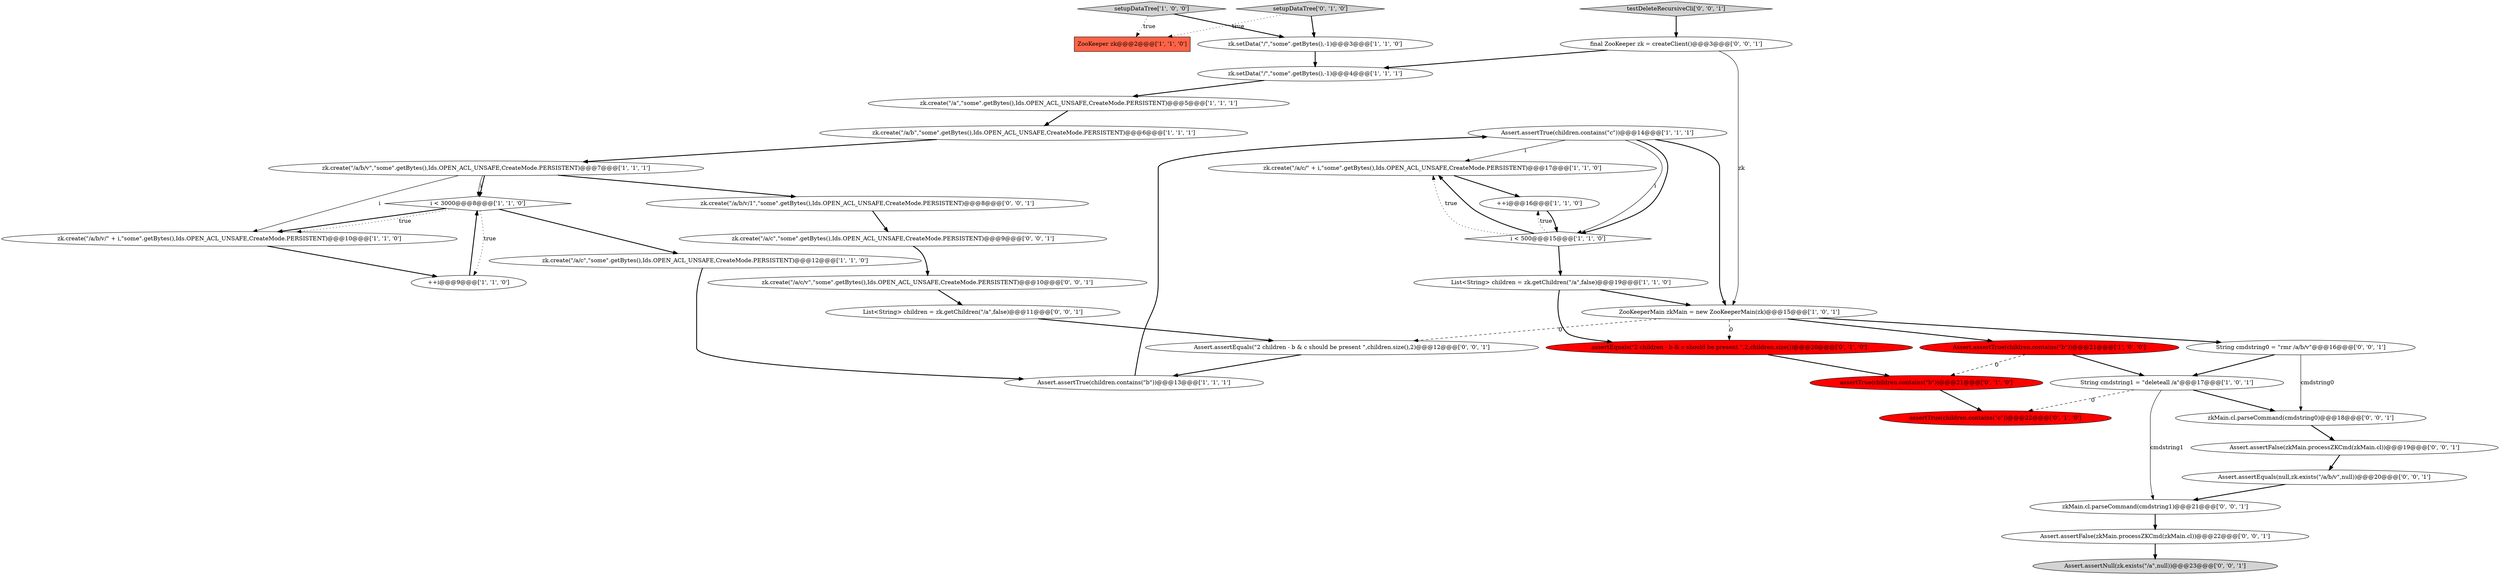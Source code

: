 digraph {
3 [style = filled, label = "Assert.assertTrue(children.contains(\"c\"))@@@14@@@['1', '1', '1']", fillcolor = white, shape = ellipse image = "AAA0AAABBB1BBB"];
36 [style = filled, label = "Assert.assertNull(zk.exists(\"/a\",null))@@@23@@@['0', '0', '1']", fillcolor = lightgray, shape = ellipse image = "AAA0AAABBB3BBB"];
28 [style = filled, label = "String cmdstring0 = \"rmr /a/b/v\"@@@16@@@['0', '0', '1']", fillcolor = white, shape = ellipse image = "AAA0AAABBB3BBB"];
34 [style = filled, label = "testDeleteRecursiveCli['0', '0', '1']", fillcolor = lightgray, shape = diamond image = "AAA0AAABBB3BBB"];
0 [style = filled, label = "zk.create(\"/a\",\"some\".getBytes(),Ids.OPEN_ACL_UNSAFE,CreateMode.PERSISTENT)@@@5@@@['1', '1', '1']", fillcolor = white, shape = ellipse image = "AAA0AAABBB1BBB"];
15 [style = filled, label = "zk.create(\"/a/c/\" + i,\"some\".getBytes(),Ids.OPEN_ACL_UNSAFE,CreateMode.PERSISTENT)@@@17@@@['1', '1', '0']", fillcolor = white, shape = ellipse image = "AAA0AAABBB1BBB"];
25 [style = filled, label = "final ZooKeeper zk = createClient()@@@3@@@['0', '0', '1']", fillcolor = white, shape = ellipse image = "AAA0AAABBB3BBB"];
11 [style = filled, label = "zk.create(\"/a/b\",\"some\".getBytes(),Ids.OPEN_ACL_UNSAFE,CreateMode.PERSISTENT)@@@6@@@['1', '1', '1']", fillcolor = white, shape = ellipse image = "AAA0AAABBB1BBB"];
12 [style = filled, label = "zk.create(\"/a/c\",\"some\".getBytes(),Ids.OPEN_ACL_UNSAFE,CreateMode.PERSISTENT)@@@12@@@['1', '1', '0']", fillcolor = white, shape = ellipse image = "AAA0AAABBB1BBB"];
14 [style = filled, label = "++i@@@16@@@['1', '1', '0']", fillcolor = white, shape = ellipse image = "AAA0AAABBB1BBB"];
16 [style = filled, label = "List<String> children = zk.getChildren(\"/a\",false)@@@19@@@['1', '1', '0']", fillcolor = white, shape = ellipse image = "AAA0AAABBB1BBB"];
24 [style = filled, label = "Assert.assertFalse(zkMain.processZKCmd(zkMain.cl))@@@19@@@['0', '0', '1']", fillcolor = white, shape = ellipse image = "AAA0AAABBB3BBB"];
37 [style = filled, label = "List<String> children = zk.getChildren(\"/a\",false)@@@11@@@['0', '0', '1']", fillcolor = white, shape = ellipse image = "AAA0AAABBB3BBB"];
30 [style = filled, label = "zkMain.cl.parseCommand(cmdstring1)@@@21@@@['0', '0', '1']", fillcolor = white, shape = ellipse image = "AAA0AAABBB3BBB"];
17 [style = filled, label = "i < 3000@@@8@@@['1', '1', '0']", fillcolor = white, shape = diamond image = "AAA0AAABBB1BBB"];
10 [style = filled, label = "Assert.assertTrue(children.contains(\"b\"))@@@13@@@['1', '1', '1']", fillcolor = white, shape = ellipse image = "AAA0AAABBB1BBB"];
2 [style = filled, label = "ZooKeeperMain zkMain = new ZooKeeperMain(zk)@@@15@@@['1', '0', '1']", fillcolor = white, shape = ellipse image = "AAA0AAABBB1BBB"];
27 [style = filled, label = "Assert.assertFalse(zkMain.processZKCmd(zkMain.cl))@@@22@@@['0', '0', '1']", fillcolor = white, shape = ellipse image = "AAA0AAABBB3BBB"];
9 [style = filled, label = "String cmdstring1 = \"deleteall /a\"@@@17@@@['1', '0', '1']", fillcolor = white, shape = ellipse image = "AAA0AAABBB1BBB"];
1 [style = filled, label = "zk.setData(\"/\",\"some\".getBytes(),-1)@@@4@@@['1', '1', '1']", fillcolor = white, shape = ellipse image = "AAA0AAABBB1BBB"];
21 [style = filled, label = "assertTrue(children.contains(\"b\"))@@@21@@@['0', '1', '0']", fillcolor = red, shape = ellipse image = "AAA1AAABBB2BBB"];
32 [style = filled, label = "zk.create(\"/a/c/v\",\"some\".getBytes(),Ids.OPEN_ACL_UNSAFE,CreateMode.PERSISTENT)@@@10@@@['0', '0', '1']", fillcolor = white, shape = ellipse image = "AAA0AAABBB3BBB"];
7 [style = filled, label = "i < 500@@@15@@@['1', '1', '0']", fillcolor = white, shape = diamond image = "AAA0AAABBB1BBB"];
29 [style = filled, label = "zkMain.cl.parseCommand(cmdstring0)@@@18@@@['0', '0', '1']", fillcolor = white, shape = ellipse image = "AAA0AAABBB3BBB"];
22 [style = filled, label = "assertEquals(\"2 children - b & c should be present \",2,children.size())@@@20@@@['0', '1', '0']", fillcolor = red, shape = ellipse image = "AAA1AAABBB2BBB"];
8 [style = filled, label = "zk.create(\"/a/b/v/\" + i,\"some\".getBytes(),Ids.OPEN_ACL_UNSAFE,CreateMode.PERSISTENT)@@@10@@@['1', '1', '0']", fillcolor = white, shape = ellipse image = "AAA0AAABBB1BBB"];
13 [style = filled, label = "++i@@@9@@@['1', '1', '0']", fillcolor = white, shape = ellipse image = "AAA0AAABBB1BBB"];
26 [style = filled, label = "zk.create(\"/a/c\",\"some\".getBytes(),Ids.OPEN_ACL_UNSAFE,CreateMode.PERSISTENT)@@@9@@@['0', '0', '1']", fillcolor = white, shape = ellipse image = "AAA0AAABBB3BBB"];
19 [style = filled, label = "setupDataTree['1', '0', '0']", fillcolor = lightgray, shape = diamond image = "AAA0AAABBB1BBB"];
35 [style = filled, label = "Assert.assertEquals(\"2 children - b & c should be present \",children.size(),2)@@@12@@@['0', '0', '1']", fillcolor = white, shape = ellipse image = "AAA0AAABBB3BBB"];
4 [style = filled, label = "zk.setData(\"/\",\"some\".getBytes(),-1)@@@3@@@['1', '1', '0']", fillcolor = white, shape = ellipse image = "AAA0AAABBB1BBB"];
20 [style = filled, label = "assertTrue(children.contains(\"c\"))@@@22@@@['0', '1', '0']", fillcolor = red, shape = ellipse image = "AAA1AAABBB2BBB"];
31 [style = filled, label = "zk.create(\"/a/b/v/1\",\"some\".getBytes(),Ids.OPEN_ACL_UNSAFE,CreateMode.PERSISTENT)@@@8@@@['0', '0', '1']", fillcolor = white, shape = ellipse image = "AAA0AAABBB3BBB"];
6 [style = filled, label = "Assert.assertTrue(children.contains(\"b\"))@@@21@@@['1', '0', '0']", fillcolor = red, shape = ellipse image = "AAA1AAABBB1BBB"];
18 [style = filled, label = "zk.create(\"/a/b/v\",\"some\".getBytes(),Ids.OPEN_ACL_UNSAFE,CreateMode.PERSISTENT)@@@7@@@['1', '1', '1']", fillcolor = white, shape = ellipse image = "AAA0AAABBB1BBB"];
23 [style = filled, label = "setupDataTree['0', '1', '0']", fillcolor = lightgray, shape = diamond image = "AAA0AAABBB2BBB"];
5 [style = filled, label = "ZooKeeper zk@@@2@@@['1', '1', '0']", fillcolor = tomato, shape = box image = "AAA0AAABBB1BBB"];
33 [style = filled, label = "Assert.assertEquals(null,zk.exists(\"/a/b/v\",null))@@@20@@@['0', '0', '1']", fillcolor = white, shape = ellipse image = "AAA0AAABBB3BBB"];
9->20 [style = dashed, label="0"];
17->8 [style = bold, label=""];
18->31 [style = bold, label=""];
6->21 [style = dashed, label="0"];
25->1 [style = bold, label=""];
27->36 [style = bold, label=""];
34->25 [style = bold, label=""];
26->32 [style = bold, label=""];
32->37 [style = bold, label=""];
28->29 [style = solid, label="cmdstring0"];
15->14 [style = bold, label=""];
7->14 [style = dotted, label="true"];
2->6 [style = bold, label=""];
2->35 [style = dashed, label="0"];
3->7 [style = solid, label="i"];
30->27 [style = bold, label=""];
18->17 [style = solid, label="i"];
22->21 [style = bold, label=""];
18->17 [style = bold, label=""];
23->4 [style = bold, label=""];
0->11 [style = bold, label=""];
10->3 [style = bold, label=""];
28->9 [style = bold, label=""];
3->15 [style = solid, label="i"];
23->5 [style = dotted, label="true"];
1->0 [style = bold, label=""];
9->30 [style = solid, label="cmdstring1"];
16->2 [style = bold, label=""];
16->22 [style = bold, label=""];
7->15 [style = dotted, label="true"];
11->18 [style = bold, label=""];
14->7 [style = bold, label=""];
24->33 [style = bold, label=""];
17->8 [style = dotted, label="true"];
13->17 [style = bold, label=""];
31->26 [style = bold, label=""];
17->12 [style = bold, label=""];
12->10 [style = bold, label=""];
21->20 [style = bold, label=""];
3->2 [style = bold, label=""];
3->7 [style = bold, label=""];
7->16 [style = bold, label=""];
33->30 [style = bold, label=""];
19->5 [style = dotted, label="true"];
7->15 [style = bold, label=""];
4->1 [style = bold, label=""];
35->10 [style = bold, label=""];
19->4 [style = bold, label=""];
37->35 [style = bold, label=""];
6->9 [style = bold, label=""];
29->24 [style = bold, label=""];
9->29 [style = bold, label=""];
25->2 [style = solid, label="zk"];
17->13 [style = dotted, label="true"];
2->28 [style = bold, label=""];
2->22 [style = dashed, label="0"];
8->13 [style = bold, label=""];
18->8 [style = solid, label="i"];
}
